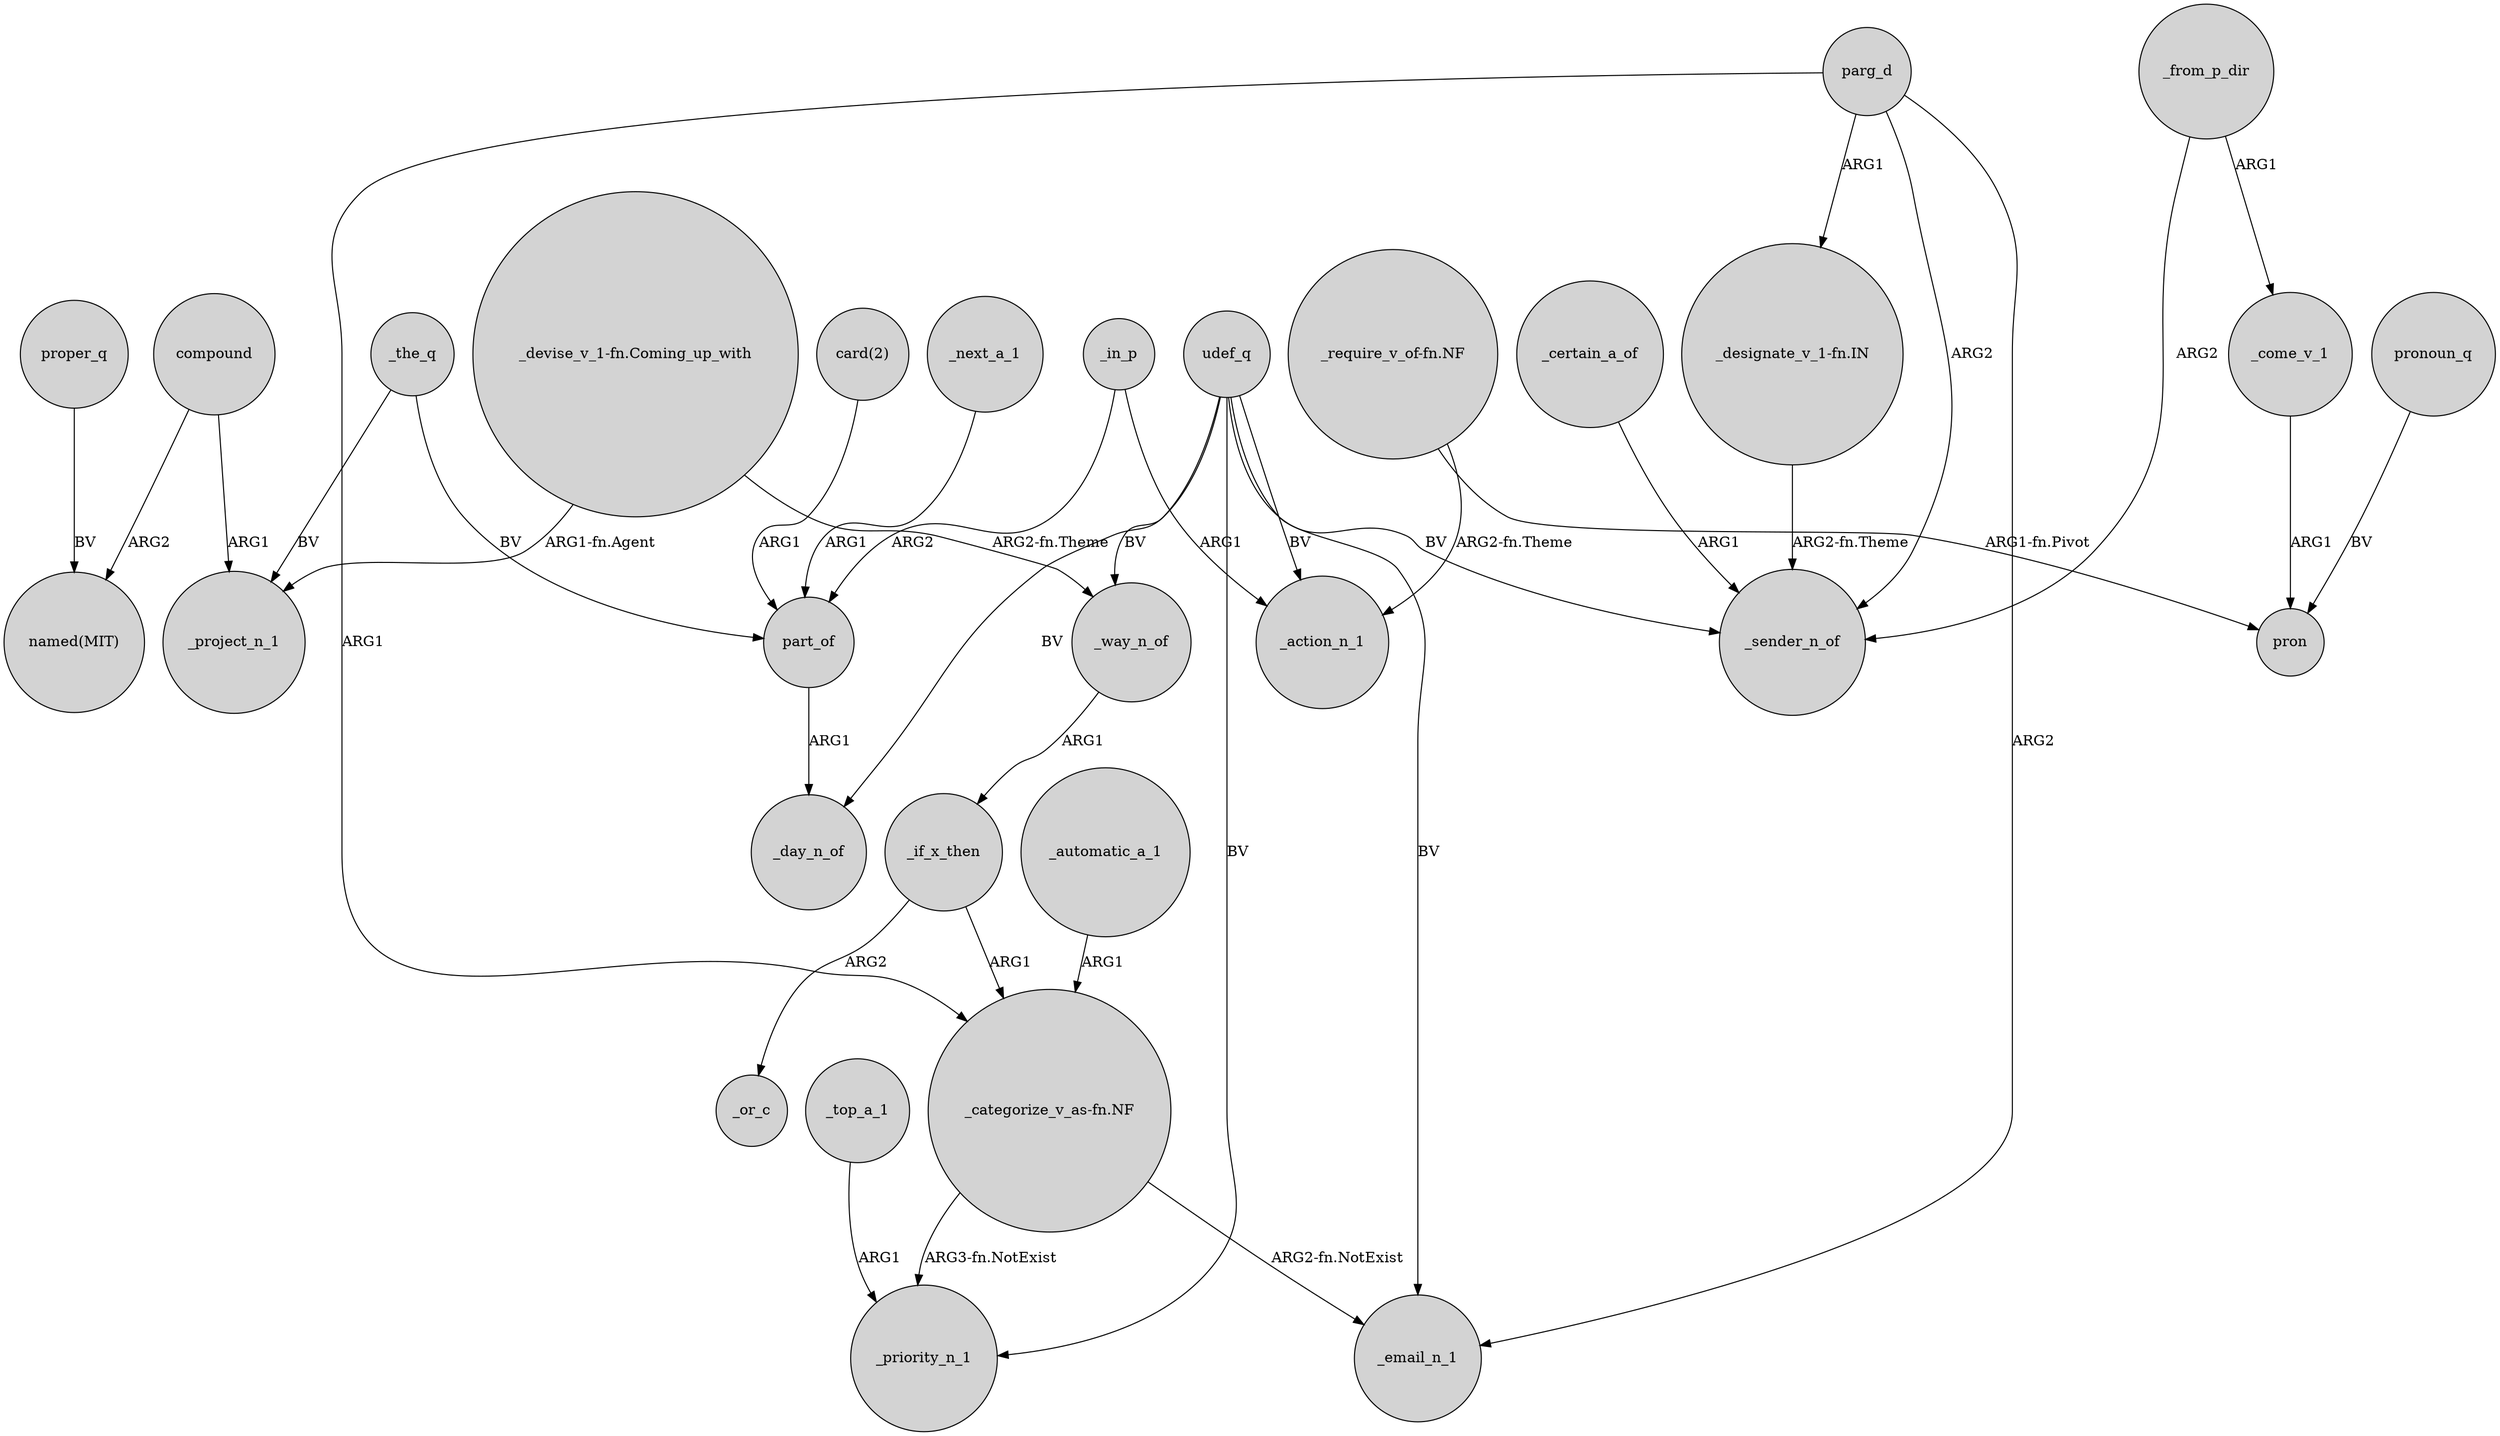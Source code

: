 digraph {
	node [shape=circle style=filled]
	"_devise_v_1-fn.Coming_up_with" -> _project_n_1 [label="ARG1-fn.Agent"]
	parg_d -> _email_n_1 [label=ARG2]
	compound -> _project_n_1 [label=ARG1]
	udef_q -> _sender_n_of [label=BV]
	part_of -> _day_n_of [label=ARG1]
	"_categorize_v_as-fn.NF" -> _email_n_1 [label="ARG2-fn.NotExist"]
	_in_p -> _action_n_1 [label=ARG1]
	udef_q -> _way_n_of [label=BV]
	_from_p_dir -> _sender_n_of [label=ARG2]
	proper_q -> "named(MIT)" [label=BV]
	_the_q -> _project_n_1 [label=BV]
	_from_p_dir -> _come_v_1 [label=ARG1]
	_certain_a_of -> _sender_n_of [label=ARG1]
	"_designate_v_1-fn.IN" -> _sender_n_of [label="ARG2-fn.Theme"]
	"card(2)" -> part_of [label=ARG1]
	udef_q -> _day_n_of [label=BV]
	"_categorize_v_as-fn.NF" -> _priority_n_1 [label="ARG3-fn.NotExist"]
	_top_a_1 -> _priority_n_1 [label=ARG1]
	_next_a_1 -> part_of [label=ARG1]
	parg_d -> _sender_n_of [label=ARG2]
	pronoun_q -> pron [label=BV]
	parg_d -> "_designate_v_1-fn.IN" [label=ARG1]
	_come_v_1 -> pron [label=ARG1]
	"_require_v_of-fn.NF" -> pron [label="ARG1-fn.Pivot"]
	"_require_v_of-fn.NF" -> _action_n_1 [label="ARG2-fn.Theme"]
	_the_q -> part_of [label=BV]
	_way_n_of -> _if_x_then [label=ARG1]
	compound -> "named(MIT)" [label=ARG2]
	"_devise_v_1-fn.Coming_up_with" -> _way_n_of [label="ARG2-fn.Theme"]
	_if_x_then -> _or_c [label=ARG2]
	_automatic_a_1 -> "_categorize_v_as-fn.NF" [label=ARG1]
	udef_q -> _action_n_1 [label=BV]
	udef_q -> _priority_n_1 [label=BV]
	_in_p -> part_of [label=ARG2]
	udef_q -> _email_n_1 [label=BV]
	_if_x_then -> "_categorize_v_as-fn.NF" [label=ARG1]
	parg_d -> "_categorize_v_as-fn.NF" [label=ARG1]
}
